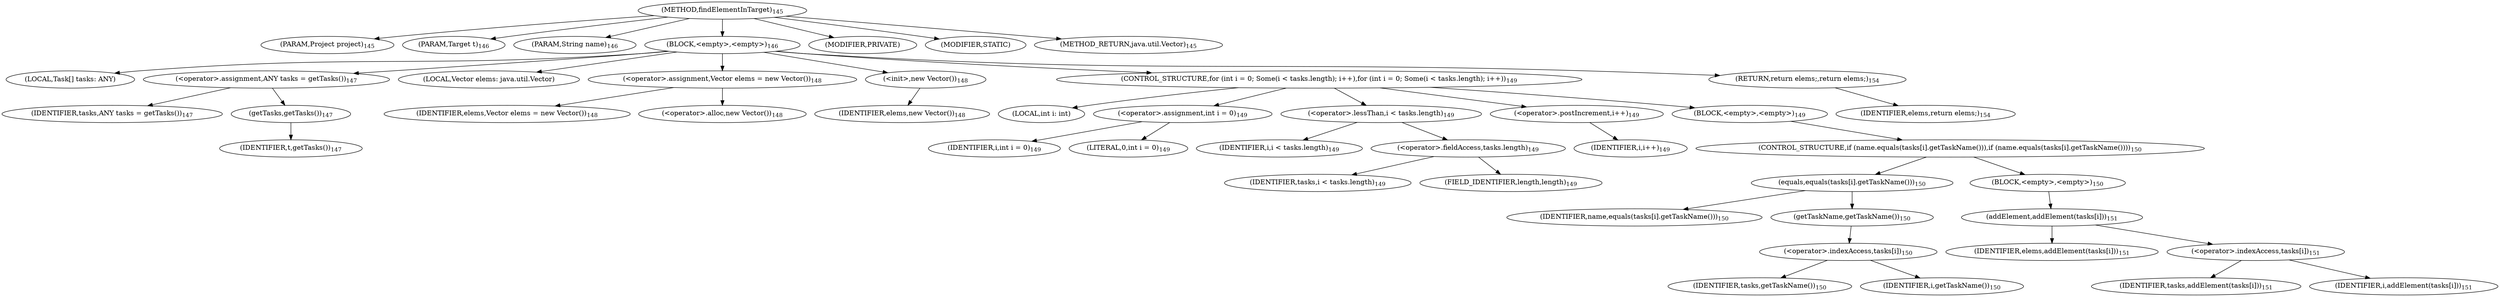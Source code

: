 digraph "findElementInTarget" {  
"176" [label = <(METHOD,findElementInTarget)<SUB>145</SUB>> ]
"177" [label = <(PARAM,Project project)<SUB>145</SUB>> ]
"178" [label = <(PARAM,Target t)<SUB>146</SUB>> ]
"179" [label = <(PARAM,String name)<SUB>146</SUB>> ]
"180" [label = <(BLOCK,&lt;empty&gt;,&lt;empty&gt;)<SUB>146</SUB>> ]
"181" [label = <(LOCAL,Task[] tasks: ANY)> ]
"182" [label = <(&lt;operator&gt;.assignment,ANY tasks = getTasks())<SUB>147</SUB>> ]
"183" [label = <(IDENTIFIER,tasks,ANY tasks = getTasks())<SUB>147</SUB>> ]
"184" [label = <(getTasks,getTasks())<SUB>147</SUB>> ]
"185" [label = <(IDENTIFIER,t,getTasks())<SUB>147</SUB>> ]
"10" [label = <(LOCAL,Vector elems: java.util.Vector)> ]
"186" [label = <(&lt;operator&gt;.assignment,Vector elems = new Vector())<SUB>148</SUB>> ]
"187" [label = <(IDENTIFIER,elems,Vector elems = new Vector())<SUB>148</SUB>> ]
"188" [label = <(&lt;operator&gt;.alloc,new Vector())<SUB>148</SUB>> ]
"189" [label = <(&lt;init&gt;,new Vector())<SUB>148</SUB>> ]
"9" [label = <(IDENTIFIER,elems,new Vector())<SUB>148</SUB>> ]
"190" [label = <(CONTROL_STRUCTURE,for (int i = 0; Some(i &lt; tasks.length); i++),for (int i = 0; Some(i &lt; tasks.length); i++))<SUB>149</SUB>> ]
"191" [label = <(LOCAL,int i: int)> ]
"192" [label = <(&lt;operator&gt;.assignment,int i = 0)<SUB>149</SUB>> ]
"193" [label = <(IDENTIFIER,i,int i = 0)<SUB>149</SUB>> ]
"194" [label = <(LITERAL,0,int i = 0)<SUB>149</SUB>> ]
"195" [label = <(&lt;operator&gt;.lessThan,i &lt; tasks.length)<SUB>149</SUB>> ]
"196" [label = <(IDENTIFIER,i,i &lt; tasks.length)<SUB>149</SUB>> ]
"197" [label = <(&lt;operator&gt;.fieldAccess,tasks.length)<SUB>149</SUB>> ]
"198" [label = <(IDENTIFIER,tasks,i &lt; tasks.length)<SUB>149</SUB>> ]
"199" [label = <(FIELD_IDENTIFIER,length,length)<SUB>149</SUB>> ]
"200" [label = <(&lt;operator&gt;.postIncrement,i++)<SUB>149</SUB>> ]
"201" [label = <(IDENTIFIER,i,i++)<SUB>149</SUB>> ]
"202" [label = <(BLOCK,&lt;empty&gt;,&lt;empty&gt;)<SUB>149</SUB>> ]
"203" [label = <(CONTROL_STRUCTURE,if (name.equals(tasks[i].getTaskName())),if (name.equals(tasks[i].getTaskName())))<SUB>150</SUB>> ]
"204" [label = <(equals,equals(tasks[i].getTaskName()))<SUB>150</SUB>> ]
"205" [label = <(IDENTIFIER,name,equals(tasks[i].getTaskName()))<SUB>150</SUB>> ]
"206" [label = <(getTaskName,getTaskName())<SUB>150</SUB>> ]
"207" [label = <(&lt;operator&gt;.indexAccess,tasks[i])<SUB>150</SUB>> ]
"208" [label = <(IDENTIFIER,tasks,getTaskName())<SUB>150</SUB>> ]
"209" [label = <(IDENTIFIER,i,getTaskName())<SUB>150</SUB>> ]
"210" [label = <(BLOCK,&lt;empty&gt;,&lt;empty&gt;)<SUB>150</SUB>> ]
"211" [label = <(addElement,addElement(tasks[i]))<SUB>151</SUB>> ]
"212" [label = <(IDENTIFIER,elems,addElement(tasks[i]))<SUB>151</SUB>> ]
"213" [label = <(&lt;operator&gt;.indexAccess,tasks[i])<SUB>151</SUB>> ]
"214" [label = <(IDENTIFIER,tasks,addElement(tasks[i]))<SUB>151</SUB>> ]
"215" [label = <(IDENTIFIER,i,addElement(tasks[i]))<SUB>151</SUB>> ]
"216" [label = <(RETURN,return elems;,return elems;)<SUB>154</SUB>> ]
"217" [label = <(IDENTIFIER,elems,return elems;)<SUB>154</SUB>> ]
"218" [label = <(MODIFIER,PRIVATE)> ]
"219" [label = <(MODIFIER,STATIC)> ]
"220" [label = <(METHOD_RETURN,java.util.Vector)<SUB>145</SUB>> ]
  "176" -> "177" 
  "176" -> "178" 
  "176" -> "179" 
  "176" -> "180" 
  "176" -> "218" 
  "176" -> "219" 
  "176" -> "220" 
  "180" -> "181" 
  "180" -> "182" 
  "180" -> "10" 
  "180" -> "186" 
  "180" -> "189" 
  "180" -> "190" 
  "180" -> "216" 
  "182" -> "183" 
  "182" -> "184" 
  "184" -> "185" 
  "186" -> "187" 
  "186" -> "188" 
  "189" -> "9" 
  "190" -> "191" 
  "190" -> "192" 
  "190" -> "195" 
  "190" -> "200" 
  "190" -> "202" 
  "192" -> "193" 
  "192" -> "194" 
  "195" -> "196" 
  "195" -> "197" 
  "197" -> "198" 
  "197" -> "199" 
  "200" -> "201" 
  "202" -> "203" 
  "203" -> "204" 
  "203" -> "210" 
  "204" -> "205" 
  "204" -> "206" 
  "206" -> "207" 
  "207" -> "208" 
  "207" -> "209" 
  "210" -> "211" 
  "211" -> "212" 
  "211" -> "213" 
  "213" -> "214" 
  "213" -> "215" 
  "216" -> "217" 
}
